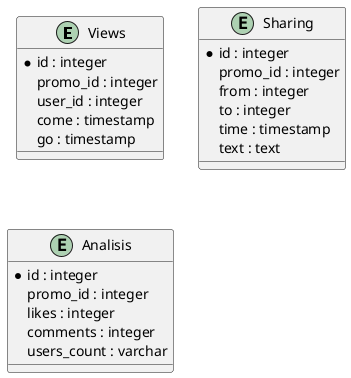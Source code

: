 @startuml ER_Users

entity Views {
  *id : integer
  promo_id : integer
  user_id : integer
  come : timestamp
  go : timestamp
}

entity Sharing {
  *id : integer
  promo_id : integer
  from : integer
  to : integer
  time : timestamp
  text : text
}

entity Analisis {
  *id : integer
  promo_id : integer
  likes : integer
  comments : integer
  users_count : varchar
}

@enduml